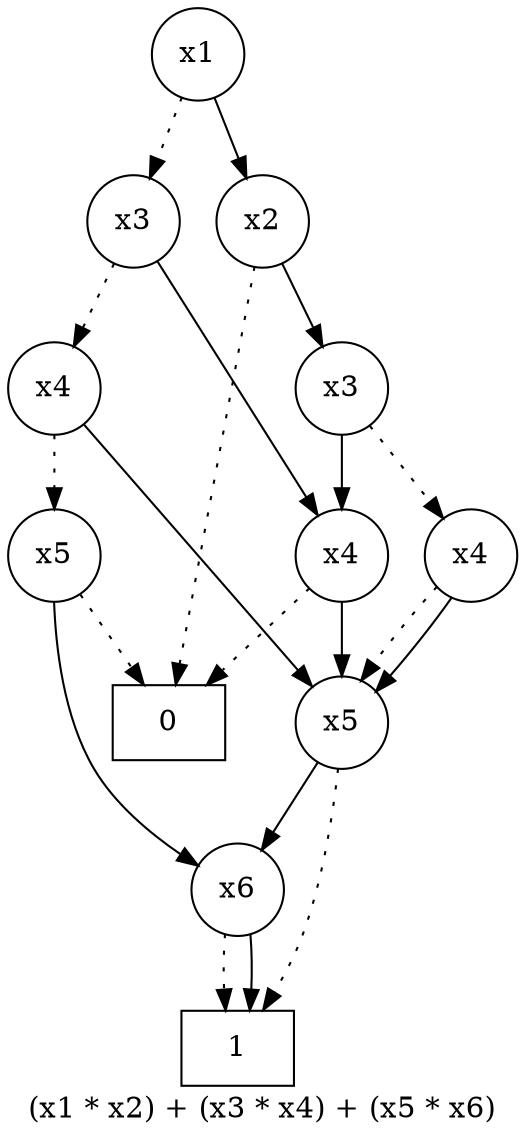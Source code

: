 digraph BDD {
	label = "(x1 * x2) + (x3 * x4) + (x5 * x6)";
	node [shape=circle];
    "0x560dbd664e60" [label="x1"];
    "0x560dbd664e60" -> "0x560dbd664480" [style=dotted];
    "0x560dbd664480" [label="x3"];
    "0x560dbd664480" -> "0x560dbd664290" [style=dotted];
    "0x560dbd664290" [label="x4"];
    "0x560dbd664290" -> "0x560dbd663670" [style=dotted];
    "0x560dbd663670" [label="x5"];
    "0x560dbd663670" -> "0x560dbd65cec0" [style=dotted];
    "0x560dbd65cec0" [shape=box, label="0"];
    "0x560dbd663670" -> "0x560dbd65f750" [style=solid];
    "0x560dbd65f750" [label="x6"];
    "0x560dbd65f750" -> "0x560dbd65cf10" [style=dotted];
    "0x560dbd65cf10" [shape=box, label="1"];
    "0x560dbd65f750" -> "0x560dbd65cf10" [style=solid];
    "0x560dbd664290" -> "0x560dbd664190" [style=solid];
    "0x560dbd664190" [label="x5"];
    "0x560dbd664190" -> "0x560dbd65cf10" [style=dotted];
    "0x560dbd664190" -> "0x560dbd65f750" [style=solid];
    "0x560dbd664480" -> "0x560dbd664390" [style=solid];
    "0x560dbd664390" [label="x4"];
    "0x560dbd664390" -> "0x560dbd65cec0" [style=dotted];
    "0x560dbd664390" -> "0x560dbd664190" [style=solid];
    "0x560dbd664e60" -> "0x560dbd664d70" [style=solid];
    "0x560dbd664d70" [label="x2"];
    "0x560dbd664d70" -> "0x560dbd65cec0" [style=dotted];
    "0x560dbd664d70" -> "0x560dbd664ad0" [style=solid];
    "0x560dbd664ad0" [label="x3"];
    "0x560dbd664ad0" -> "0x560dbd664980" [style=dotted];
    "0x560dbd664980" [label="x4"];
    "0x560dbd664980" -> "0x560dbd664190" [style=dotted];
    "0x560dbd664980" -> "0x560dbd664190" [style=solid];
    "0x560dbd664ad0" -> "0x560dbd664390" [style=solid];
}
